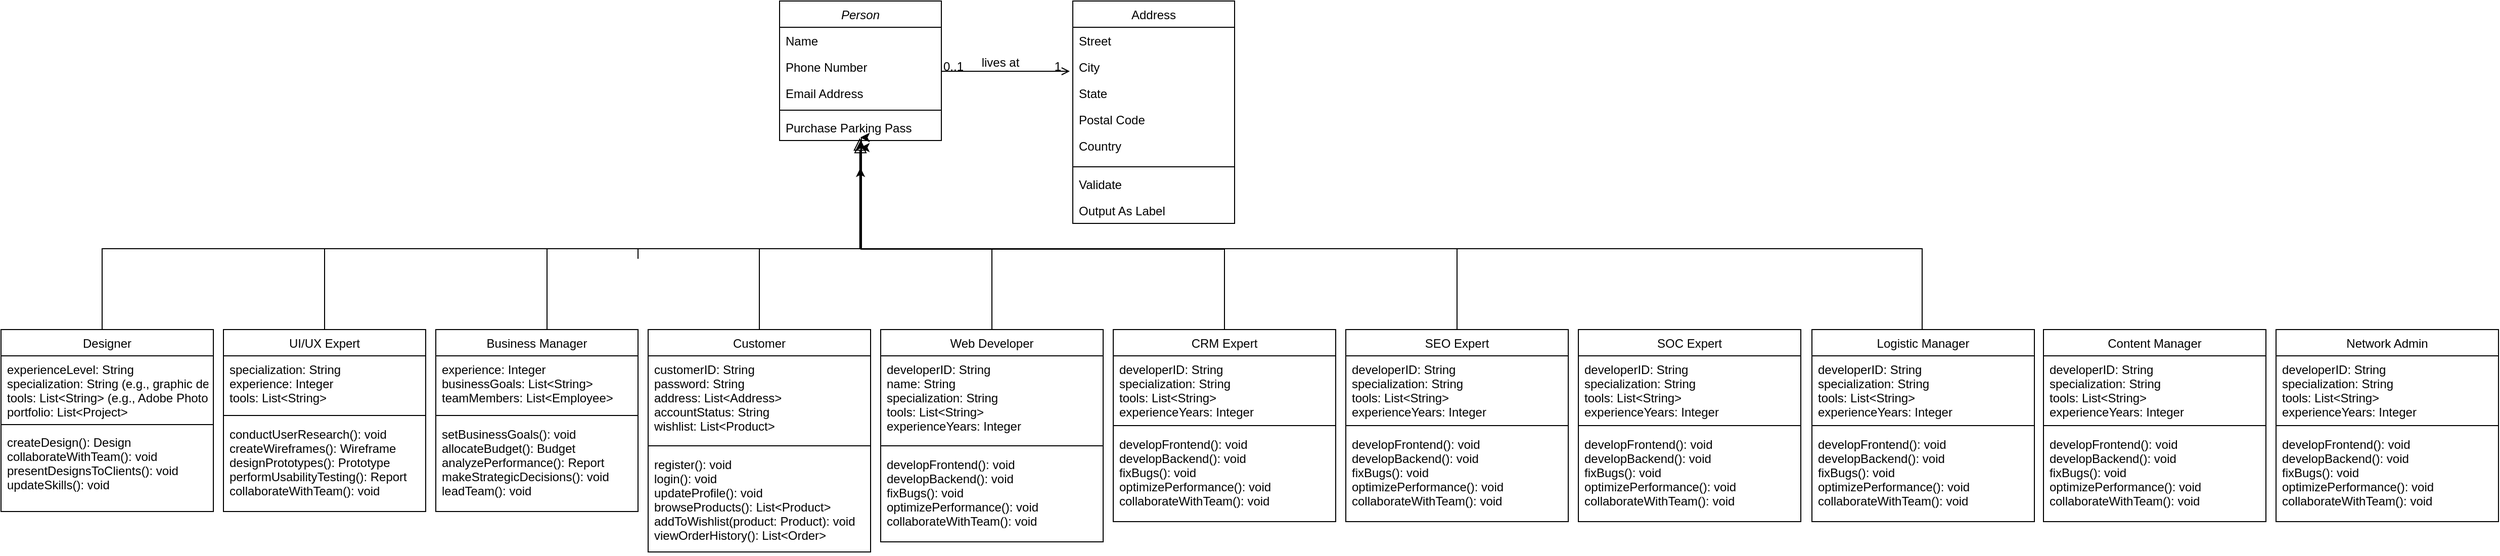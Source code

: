 <mxfile version="25.0.3">
  <diagram id="C5RBs43oDa-KdzZeNtuy" name="Page-1">
    <mxGraphModel dx="3047" dy="1089" grid="1" gridSize="10" guides="1" tooltips="1" connect="1" arrows="1" fold="1" page="1" pageScale="1" pageWidth="827" pageHeight="1169" math="0" shadow="0">
      <root>
        <mxCell id="WIyWlLk6GJQsqaUBKTNV-0" />
        <mxCell id="WIyWlLk6GJQsqaUBKTNV-1" parent="WIyWlLk6GJQsqaUBKTNV-0" />
        <mxCell id="zkfFHV4jXpPFQw0GAbJ--0" value="Person" style="swimlane;fontStyle=2;align=center;verticalAlign=top;childLayout=stackLayout;horizontal=1;startSize=26;horizontalStack=0;resizeParent=1;resizeLast=0;collapsible=1;marginBottom=0;rounded=0;shadow=0;strokeWidth=1;" parent="WIyWlLk6GJQsqaUBKTNV-1" vertex="1">
          <mxGeometry x="220" y="25" width="160" height="138" as="geometry">
            <mxRectangle x="230" y="140" width="160" height="26" as="alternateBounds" />
          </mxGeometry>
        </mxCell>
        <mxCell id="zkfFHV4jXpPFQw0GAbJ--1" value="Name" style="text;align=left;verticalAlign=top;spacingLeft=4;spacingRight=4;overflow=hidden;rotatable=0;points=[[0,0.5],[1,0.5]];portConstraint=eastwest;" parent="zkfFHV4jXpPFQw0GAbJ--0" vertex="1">
          <mxGeometry y="26" width="160" height="26" as="geometry" />
        </mxCell>
        <mxCell id="zkfFHV4jXpPFQw0GAbJ--2" value="Phone Number" style="text;align=left;verticalAlign=top;spacingLeft=4;spacingRight=4;overflow=hidden;rotatable=0;points=[[0,0.5],[1,0.5]];portConstraint=eastwest;rounded=0;shadow=0;html=0;" parent="zkfFHV4jXpPFQw0GAbJ--0" vertex="1">
          <mxGeometry y="52" width="160" height="26" as="geometry" />
        </mxCell>
        <mxCell id="zkfFHV4jXpPFQw0GAbJ--3" value="Email Address" style="text;align=left;verticalAlign=top;spacingLeft=4;spacingRight=4;overflow=hidden;rotatable=0;points=[[0,0.5],[1,0.5]];portConstraint=eastwest;rounded=0;shadow=0;html=0;" parent="zkfFHV4jXpPFQw0GAbJ--0" vertex="1">
          <mxGeometry y="78" width="160" height="26" as="geometry" />
        </mxCell>
        <mxCell id="zkfFHV4jXpPFQw0GAbJ--4" value="" style="line;html=1;strokeWidth=1;align=left;verticalAlign=middle;spacingTop=-1;spacingLeft=3;spacingRight=3;rotatable=0;labelPosition=right;points=[];portConstraint=eastwest;" parent="zkfFHV4jXpPFQw0GAbJ--0" vertex="1">
          <mxGeometry y="104" width="160" height="8" as="geometry" />
        </mxCell>
        <mxCell id="zkfFHV4jXpPFQw0GAbJ--5" value="Purchase Parking Pass" style="text;align=left;verticalAlign=top;spacingLeft=4;spacingRight=4;overflow=hidden;rotatable=0;points=[[0,0.5],[1,0.5]];portConstraint=eastwest;" parent="zkfFHV4jXpPFQw0GAbJ--0" vertex="1">
          <mxGeometry y="112" width="160" height="26" as="geometry" />
        </mxCell>
        <mxCell id="zkfFHV4jXpPFQw0GAbJ--12" value="" style="endArrow=block;endSize=10;endFill=0;shadow=0;strokeWidth=1;rounded=0;curved=0;edgeStyle=elbowEdgeStyle;elbow=vertical;entryX=0.496;entryY=0.904;entryDx=0;entryDy=0;entryPerimeter=0;exitX=0.5;exitY=0;exitDx=0;exitDy=0;" parent="WIyWlLk6GJQsqaUBKTNV-1" source="uVCkZXbU1l8BYYQpr-TJ-55" target="zkfFHV4jXpPFQw0GAbJ--5" edge="1">
          <mxGeometry width="160" relative="1" as="geometry">
            <mxPoint x="299.75" y="360" as="sourcePoint" />
            <mxPoint x="299.75" y="188" as="targetPoint" />
            <Array as="points">
              <mxPoint x="299.75" y="270" />
            </Array>
          </mxGeometry>
        </mxCell>
        <mxCell id="zkfFHV4jXpPFQw0GAbJ--16" value="" style="endArrow=block;endSize=10;endFill=0;shadow=0;strokeWidth=1;rounded=0;curved=0;edgeStyle=elbowEdgeStyle;elbow=vertical;" parent="WIyWlLk6GJQsqaUBKTNV-1" target="zkfFHV4jXpPFQw0GAbJ--0" edge="1">
          <mxGeometry width="160" relative="1" as="geometry">
            <mxPoint x="-10" y="350" as="sourcePoint" />
            <mxPoint x="310" y="271" as="targetPoint" />
            <Array as="points">
              <mxPoint x="190" y="270" />
            </Array>
          </mxGeometry>
        </mxCell>
        <mxCell id="zkfFHV4jXpPFQw0GAbJ--17" value="Address" style="swimlane;fontStyle=0;align=center;verticalAlign=top;childLayout=stackLayout;horizontal=1;startSize=26;horizontalStack=0;resizeParent=1;resizeLast=0;collapsible=1;marginBottom=0;rounded=0;shadow=0;strokeWidth=1;" parent="WIyWlLk6GJQsqaUBKTNV-1" vertex="1">
          <mxGeometry x="510" y="25" width="160" height="220" as="geometry">
            <mxRectangle x="550" y="140" width="160" height="26" as="alternateBounds" />
          </mxGeometry>
        </mxCell>
        <mxCell id="zkfFHV4jXpPFQw0GAbJ--18" value="Street" style="text;align=left;verticalAlign=top;spacingLeft=4;spacingRight=4;overflow=hidden;rotatable=0;points=[[0,0.5],[1,0.5]];portConstraint=eastwest;" parent="zkfFHV4jXpPFQw0GAbJ--17" vertex="1">
          <mxGeometry y="26" width="160" height="26" as="geometry" />
        </mxCell>
        <mxCell id="zkfFHV4jXpPFQw0GAbJ--19" value="City" style="text;align=left;verticalAlign=top;spacingLeft=4;spacingRight=4;overflow=hidden;rotatable=0;points=[[0,0.5],[1,0.5]];portConstraint=eastwest;rounded=0;shadow=0;html=0;" parent="zkfFHV4jXpPFQw0GAbJ--17" vertex="1">
          <mxGeometry y="52" width="160" height="26" as="geometry" />
        </mxCell>
        <mxCell id="zkfFHV4jXpPFQw0GAbJ--20" value="State" style="text;align=left;verticalAlign=top;spacingLeft=4;spacingRight=4;overflow=hidden;rotatable=0;points=[[0,0.5],[1,0.5]];portConstraint=eastwest;rounded=0;shadow=0;html=0;" parent="zkfFHV4jXpPFQw0GAbJ--17" vertex="1">
          <mxGeometry y="78" width="160" height="26" as="geometry" />
        </mxCell>
        <mxCell id="zkfFHV4jXpPFQw0GAbJ--21" value="Postal Code" style="text;align=left;verticalAlign=top;spacingLeft=4;spacingRight=4;overflow=hidden;rotatable=0;points=[[0,0.5],[1,0.5]];portConstraint=eastwest;rounded=0;shadow=0;html=0;" parent="zkfFHV4jXpPFQw0GAbJ--17" vertex="1">
          <mxGeometry y="104" width="160" height="26" as="geometry" />
        </mxCell>
        <mxCell id="zkfFHV4jXpPFQw0GAbJ--22" value="Country" style="text;align=left;verticalAlign=top;spacingLeft=4;spacingRight=4;overflow=hidden;rotatable=0;points=[[0,0.5],[1,0.5]];portConstraint=eastwest;rounded=0;shadow=0;html=0;" parent="zkfFHV4jXpPFQw0GAbJ--17" vertex="1">
          <mxGeometry y="130" width="160" height="30" as="geometry" />
        </mxCell>
        <mxCell id="zkfFHV4jXpPFQw0GAbJ--23" value="" style="line;html=1;strokeWidth=1;align=left;verticalAlign=middle;spacingTop=-1;spacingLeft=3;spacingRight=3;rotatable=0;labelPosition=right;points=[];portConstraint=eastwest;" parent="zkfFHV4jXpPFQw0GAbJ--17" vertex="1">
          <mxGeometry y="160" width="160" height="8" as="geometry" />
        </mxCell>
        <mxCell id="zkfFHV4jXpPFQw0GAbJ--24" value="Validate" style="text;align=left;verticalAlign=top;spacingLeft=4;spacingRight=4;overflow=hidden;rotatable=0;points=[[0,0.5],[1,0.5]];portConstraint=eastwest;" parent="zkfFHV4jXpPFQw0GAbJ--17" vertex="1">
          <mxGeometry y="168" width="160" height="26" as="geometry" />
        </mxCell>
        <mxCell id="zkfFHV4jXpPFQw0GAbJ--25" value="Output As Label" style="text;align=left;verticalAlign=top;spacingLeft=4;spacingRight=4;overflow=hidden;rotatable=0;points=[[0,0.5],[1,0.5]];portConstraint=eastwest;" parent="zkfFHV4jXpPFQw0GAbJ--17" vertex="1">
          <mxGeometry y="194" width="160" height="26" as="geometry" />
        </mxCell>
        <mxCell id="zkfFHV4jXpPFQw0GAbJ--26" value="" style="endArrow=open;shadow=0;strokeWidth=1;rounded=0;curved=0;endFill=1;edgeStyle=elbowEdgeStyle;elbow=vertical;" parent="WIyWlLk6GJQsqaUBKTNV-1" source="zkfFHV4jXpPFQw0GAbJ--0" edge="1">
          <mxGeometry x="0.5" y="41" relative="1" as="geometry">
            <mxPoint x="380" y="167" as="sourcePoint" />
            <mxPoint x="507" y="94.538" as="targetPoint" />
            <mxPoint x="-40" y="32" as="offset" />
          </mxGeometry>
        </mxCell>
        <mxCell id="zkfFHV4jXpPFQw0GAbJ--27" value="0..1" style="resizable=0;align=left;verticalAlign=bottom;labelBackgroundColor=none;fontSize=12;" parent="zkfFHV4jXpPFQw0GAbJ--26" connectable="0" vertex="1">
          <mxGeometry x="-1" relative="1" as="geometry">
            <mxPoint y="4" as="offset" />
          </mxGeometry>
        </mxCell>
        <mxCell id="zkfFHV4jXpPFQw0GAbJ--28" value="1" style="resizable=0;align=right;verticalAlign=bottom;labelBackgroundColor=none;fontSize=12;" parent="zkfFHV4jXpPFQw0GAbJ--26" connectable="0" vertex="1">
          <mxGeometry x="1" relative="1" as="geometry">
            <mxPoint x="-7" y="4" as="offset" />
          </mxGeometry>
        </mxCell>
        <mxCell id="zkfFHV4jXpPFQw0GAbJ--29" value="lives at" style="text;html=1;resizable=0;points=[];;align=center;verticalAlign=middle;labelBackgroundColor=none;rounded=0;shadow=0;strokeWidth=1;fontSize=12;" parent="zkfFHV4jXpPFQw0GAbJ--26" vertex="1" connectable="0">
          <mxGeometry x="0.5" y="49" relative="1" as="geometry">
            <mxPoint x="-38" y="40" as="offset" />
          </mxGeometry>
        </mxCell>
        <mxCell id="uVCkZXbU1l8BYYQpr-TJ-6" value="UI/UX Expert" style="swimlane;fontStyle=0;align=center;verticalAlign=top;childLayout=stackLayout;horizontal=1;startSize=26;horizontalStack=0;resizeParent=1;resizeLast=0;collapsible=1;marginBottom=0;rounded=0;shadow=0;strokeWidth=1;" vertex="1" parent="WIyWlLk6GJQsqaUBKTNV-1">
          <mxGeometry x="-330" y="350" width="200" height="180" as="geometry">
            <mxRectangle x="130" y="380" width="160" height="26" as="alternateBounds" />
          </mxGeometry>
        </mxCell>
        <mxCell id="uVCkZXbU1l8BYYQpr-TJ-8" value="specialization: String&#xa;experience: Integer&#xa;tools: List&lt;String&gt;" style="text;align=left;verticalAlign=top;spacingLeft=4;spacingRight=4;overflow=hidden;rotatable=0;points=[[0,0.5],[1,0.5]];portConstraint=eastwest;rounded=0;shadow=0;html=0;" vertex="1" parent="uVCkZXbU1l8BYYQpr-TJ-6">
          <mxGeometry y="26" width="200" height="54" as="geometry" />
        </mxCell>
        <mxCell id="uVCkZXbU1l8BYYQpr-TJ-9" value="" style="line;html=1;strokeWidth=1;align=left;verticalAlign=middle;spacingTop=-1;spacingLeft=3;spacingRight=3;rotatable=0;labelPosition=right;points=[];portConstraint=eastwest;" vertex="1" parent="uVCkZXbU1l8BYYQpr-TJ-6">
          <mxGeometry y="80" width="200" height="10" as="geometry" />
        </mxCell>
        <mxCell id="uVCkZXbU1l8BYYQpr-TJ-10" value="conductUserResearch(): void&#xa;createWireframes(): Wireframe&#xa;designPrototypes(): Prototype&#xa;performUsabilityTesting(): Report&#xa;collaborateWithTeam(): void" style="text;align=left;verticalAlign=top;spacingLeft=4;spacingRight=4;overflow=hidden;rotatable=0;points=[[0,0.5],[1,0.5]];portConstraint=eastwest;fontStyle=0" vertex="1" parent="uVCkZXbU1l8BYYQpr-TJ-6">
          <mxGeometry y="90" width="200" height="90" as="geometry" />
        </mxCell>
        <mxCell id="uVCkZXbU1l8BYYQpr-TJ-47" style="edgeStyle=orthogonalEdgeStyle;rounded=0;orthogonalLoop=1;jettySize=auto;html=1;exitX=0.5;exitY=0;exitDx=0;exitDy=0;" edge="1" parent="WIyWlLk6GJQsqaUBKTNV-1" source="uVCkZXbU1l8BYYQpr-TJ-60">
          <mxGeometry relative="1" as="geometry">
            <mxPoint x="300" y="160" as="targetPoint" />
            <mxPoint x="435" y="350" as="sourcePoint" />
            <Array as="points">
              <mxPoint x="430" y="270" />
              <mxPoint x="301" y="270" />
              <mxPoint x="301" y="160" />
            </Array>
          </mxGeometry>
        </mxCell>
        <mxCell id="uVCkZXbU1l8BYYQpr-TJ-48" style="edgeStyle=orthogonalEdgeStyle;rounded=0;orthogonalLoop=1;jettySize=auto;html=1;exitX=0.5;exitY=0;exitDx=0;exitDy=0;" edge="1" parent="WIyWlLk6GJQsqaUBKTNV-1" source="uVCkZXbU1l8BYYQpr-TJ-72">
          <mxGeometry relative="1" as="geometry">
            <mxPoint x="300" y="160" as="targetPoint" />
            <mxPoint x="860" y="350" as="sourcePoint" />
            <Array as="points">
              <mxPoint x="890" y="270" />
              <mxPoint x="301" y="270" />
              <mxPoint x="301" y="160" />
            </Array>
          </mxGeometry>
        </mxCell>
        <mxCell id="uVCkZXbU1l8BYYQpr-TJ-50" style="edgeStyle=orthogonalEdgeStyle;rounded=0;orthogonalLoop=1;jettySize=auto;html=1;exitX=0.5;exitY=0;exitDx=0;exitDy=0;entryX=0.502;entryY=1.026;entryDx=0;entryDy=0;entryPerimeter=0;" edge="1" parent="WIyWlLk6GJQsqaUBKTNV-1" source="uVCkZXbU1l8BYYQpr-TJ-80" target="zkfFHV4jXpPFQw0GAbJ--5">
          <mxGeometry relative="1" as="geometry">
            <mxPoint x="300" y="190" as="targetPoint" />
            <mxPoint x="1420" y="360" as="sourcePoint" />
            <Array as="points">
              <mxPoint x="1351" y="360" />
              <mxPoint x="1350" y="360" />
              <mxPoint x="1350" y="270" />
              <mxPoint x="300" y="270" />
            </Array>
          </mxGeometry>
        </mxCell>
        <mxCell id="uVCkZXbU1l8BYYQpr-TJ-46" style="edgeStyle=orthogonalEdgeStyle;rounded=0;orthogonalLoop=1;jettySize=auto;html=1;exitX=0.5;exitY=0;exitDx=0;exitDy=0;" edge="1" parent="WIyWlLk6GJQsqaUBKTNV-1" source="uVCkZXbU1l8BYYQpr-TJ-36">
          <mxGeometry relative="1" as="geometry">
            <mxPoint x="300" y="170" as="targetPoint" />
            <Array as="points">
              <mxPoint x="-450" y="270" />
              <mxPoint x="301" y="270" />
              <mxPoint x="301" y="170" />
            </Array>
          </mxGeometry>
        </mxCell>
        <mxCell id="uVCkZXbU1l8BYYQpr-TJ-36" value="Designer" style="swimlane;fontStyle=0;align=center;verticalAlign=top;childLayout=stackLayout;horizontal=1;startSize=26;horizontalStack=0;resizeParent=1;resizeLast=0;collapsible=1;marginBottom=0;rounded=0;shadow=0;strokeWidth=1;" vertex="1" parent="WIyWlLk6GJQsqaUBKTNV-1">
          <mxGeometry x="-550" y="350" width="210" height="180" as="geometry">
            <mxRectangle x="130" y="380" width="160" height="26" as="alternateBounds" />
          </mxGeometry>
        </mxCell>
        <mxCell id="uVCkZXbU1l8BYYQpr-TJ-37" value="experienceLevel: String&#xa;specialization: String (e.g., graphic design, product design)&#xa;tools: List&lt;String&gt; (e.g., Adobe Photoshop, Illustrator, Figma)&#xa;portfolio: List&lt;Project&gt;" style="text;align=left;verticalAlign=top;spacingLeft=4;spacingRight=4;overflow=hidden;rotatable=0;points=[[0,0.5],[1,0.5]];portConstraint=eastwest;" vertex="1" parent="uVCkZXbU1l8BYYQpr-TJ-36">
          <mxGeometry y="26" width="210" height="64" as="geometry" />
        </mxCell>
        <mxCell id="uVCkZXbU1l8BYYQpr-TJ-39" value="" style="line;html=1;strokeWidth=1;align=left;verticalAlign=middle;spacingTop=-1;spacingLeft=3;spacingRight=3;rotatable=0;labelPosition=right;points=[];portConstraint=eastwest;" vertex="1" parent="uVCkZXbU1l8BYYQpr-TJ-36">
          <mxGeometry y="90" width="210" height="8" as="geometry" />
        </mxCell>
        <mxCell id="uVCkZXbU1l8BYYQpr-TJ-40" value="createDesign(): Design&#xa;collaborateWithTeam(): void&#xa;presentDesignsToClients(): void&#xa;updateSkills(): void" style="text;align=left;verticalAlign=top;spacingLeft=4;spacingRight=4;overflow=hidden;rotatable=0;points=[[0,0.5],[1,0.5]];portConstraint=eastwest;fontStyle=0" vertex="1" parent="uVCkZXbU1l8BYYQpr-TJ-36">
          <mxGeometry y="98" width="210" height="62" as="geometry" />
        </mxCell>
        <mxCell id="uVCkZXbU1l8BYYQpr-TJ-44" value="" style="endArrow=none;html=1;rounded=0;entryX=0.5;entryY=0;entryDx=0;entryDy=0;edgeStyle=orthogonalEdgeStyle;" edge="1" parent="WIyWlLk6GJQsqaUBKTNV-1" target="uVCkZXbU1l8BYYQpr-TJ-6">
          <mxGeometry width="50" height="50" relative="1" as="geometry">
            <mxPoint x="80" y="280" as="sourcePoint" />
            <mxPoint x="260" y="490" as="targetPoint" />
            <Array as="points">
              <mxPoint x="80" y="270" />
              <mxPoint x="-230" y="270" />
            </Array>
          </mxGeometry>
        </mxCell>
        <mxCell id="uVCkZXbU1l8BYYQpr-TJ-51" value="Business Manager" style="swimlane;fontStyle=0;align=center;verticalAlign=top;childLayout=stackLayout;horizontal=1;startSize=26;horizontalStack=0;resizeParent=1;resizeLast=0;collapsible=1;marginBottom=0;rounded=0;shadow=0;strokeWidth=1;" vertex="1" parent="WIyWlLk6GJQsqaUBKTNV-1">
          <mxGeometry x="-120" y="350" width="200" height="180" as="geometry">
            <mxRectangle x="130" y="380" width="160" height="26" as="alternateBounds" />
          </mxGeometry>
        </mxCell>
        <mxCell id="uVCkZXbU1l8BYYQpr-TJ-52" value="experience: Integer&#xa;businessGoals: List&lt;String&gt;&#xa;teamMembers: List&lt;Employee&gt;" style="text;align=left;verticalAlign=top;spacingLeft=4;spacingRight=4;overflow=hidden;rotatable=0;points=[[0,0.5],[1,0.5]];portConstraint=eastwest;rounded=0;shadow=0;html=0;" vertex="1" parent="uVCkZXbU1l8BYYQpr-TJ-51">
          <mxGeometry y="26" width="200" height="54" as="geometry" />
        </mxCell>
        <mxCell id="uVCkZXbU1l8BYYQpr-TJ-53" value="" style="line;html=1;strokeWidth=1;align=left;verticalAlign=middle;spacingTop=-1;spacingLeft=3;spacingRight=3;rotatable=0;labelPosition=right;points=[];portConstraint=eastwest;" vertex="1" parent="uVCkZXbU1l8BYYQpr-TJ-51">
          <mxGeometry y="80" width="200" height="10" as="geometry" />
        </mxCell>
        <mxCell id="uVCkZXbU1l8BYYQpr-TJ-54" value="setBusinessGoals(): void&#xa;allocateBudget(): Budget&#xa;analyzePerformance(): Report&#xa;makeStrategicDecisions(): void&#xa;leadTeam(): void" style="text;align=left;verticalAlign=top;spacingLeft=4;spacingRight=4;overflow=hidden;rotatable=0;points=[[0,0.5],[1,0.5]];portConstraint=eastwest;fontStyle=0" vertex="1" parent="uVCkZXbU1l8BYYQpr-TJ-51">
          <mxGeometry y="90" width="200" height="90" as="geometry" />
        </mxCell>
        <mxCell id="uVCkZXbU1l8BYYQpr-TJ-55" value="Customer" style="swimlane;fontStyle=0;align=center;verticalAlign=top;childLayout=stackLayout;horizontal=1;startSize=26;horizontalStack=0;resizeParent=1;resizeLast=0;collapsible=1;marginBottom=0;rounded=0;shadow=0;strokeWidth=1;" vertex="1" parent="WIyWlLk6GJQsqaUBKTNV-1">
          <mxGeometry x="90" y="350" width="220" height="220" as="geometry">
            <mxRectangle x="130" y="380" width="160" height="26" as="alternateBounds" />
          </mxGeometry>
        </mxCell>
        <mxCell id="uVCkZXbU1l8BYYQpr-TJ-56" value="customerID: String&#xa;password: String&#xa;address: List&lt;Address&gt;&#xa;accountStatus: String&#xa;wishlist: List&lt;Product&gt;" style="text;align=left;verticalAlign=top;spacingLeft=4;spacingRight=4;overflow=hidden;rotatable=0;points=[[0,0.5],[1,0.5]];portConstraint=eastwest;rounded=0;shadow=0;html=0;" vertex="1" parent="uVCkZXbU1l8BYYQpr-TJ-55">
          <mxGeometry y="26" width="220" height="84" as="geometry" />
        </mxCell>
        <mxCell id="uVCkZXbU1l8BYYQpr-TJ-57" value="" style="line;html=1;strokeWidth=1;align=left;verticalAlign=middle;spacingTop=-1;spacingLeft=3;spacingRight=3;rotatable=0;labelPosition=right;points=[];portConstraint=eastwest;" vertex="1" parent="uVCkZXbU1l8BYYQpr-TJ-55">
          <mxGeometry y="110" width="220" height="10" as="geometry" />
        </mxCell>
        <mxCell id="uVCkZXbU1l8BYYQpr-TJ-58" value="register(): void&#xa;login(): void&#xa;updateProfile(): void&#xa;browseProducts(): List&lt;Product&gt;&#xa;addToWishlist(product: Product): void&#xa;viewOrderHistory(): List&lt;Order&gt;" style="text;align=left;verticalAlign=top;spacingLeft=4;spacingRight=4;overflow=hidden;rotatable=0;points=[[0,0.5],[1,0.5]];portConstraint=eastwest;fontStyle=0" vertex="1" parent="uVCkZXbU1l8BYYQpr-TJ-55">
          <mxGeometry y="120" width="220" height="100" as="geometry" />
        </mxCell>
        <mxCell id="uVCkZXbU1l8BYYQpr-TJ-60" value="Web Developer" style="swimlane;fontStyle=0;align=center;verticalAlign=top;childLayout=stackLayout;horizontal=1;startSize=26;horizontalStack=0;resizeParent=1;resizeLast=0;collapsible=1;marginBottom=0;rounded=0;shadow=0;strokeWidth=1;" vertex="1" parent="WIyWlLk6GJQsqaUBKTNV-1">
          <mxGeometry x="320" y="350" width="220" height="210" as="geometry">
            <mxRectangle x="130" y="380" width="160" height="26" as="alternateBounds" />
          </mxGeometry>
        </mxCell>
        <mxCell id="uVCkZXbU1l8BYYQpr-TJ-61" value="developerID: String&#xa;name: String&#xa;specialization: String &#xa;tools: List&lt;String&gt;&#xa;experienceYears: Integer" style="text;align=left;verticalAlign=top;spacingLeft=4;spacingRight=4;overflow=hidden;rotatable=0;points=[[0,0.5],[1,0.5]];portConstraint=eastwest;rounded=0;shadow=0;html=0;" vertex="1" parent="uVCkZXbU1l8BYYQpr-TJ-60">
          <mxGeometry y="26" width="220" height="84" as="geometry" />
        </mxCell>
        <mxCell id="uVCkZXbU1l8BYYQpr-TJ-62" value="" style="line;html=1;strokeWidth=1;align=left;verticalAlign=middle;spacingTop=-1;spacingLeft=3;spacingRight=3;rotatable=0;labelPosition=right;points=[];portConstraint=eastwest;" vertex="1" parent="uVCkZXbU1l8BYYQpr-TJ-60">
          <mxGeometry y="110" width="220" height="10" as="geometry" />
        </mxCell>
        <mxCell id="uVCkZXbU1l8BYYQpr-TJ-63" value="developFrontend(): void&#xa;developBackend(): void&#xa;fixBugs(): void&#xa;optimizePerformance(): void&#xa;collaborateWithTeam(): void" style="text;align=left;verticalAlign=top;spacingLeft=4;spacingRight=4;overflow=hidden;rotatable=0;points=[[0,0.5],[1,0.5]];portConstraint=eastwest;fontStyle=0" vertex="1" parent="uVCkZXbU1l8BYYQpr-TJ-60">
          <mxGeometry y="120" width="220" height="90" as="geometry" />
        </mxCell>
        <mxCell id="uVCkZXbU1l8BYYQpr-TJ-70" style="edgeStyle=orthogonalEdgeStyle;rounded=0;orthogonalLoop=1;jettySize=auto;html=1;exitX=0.5;exitY=0;exitDx=0;exitDy=0;" edge="1" parent="WIyWlLk6GJQsqaUBKTNV-1" source="uVCkZXbU1l8BYYQpr-TJ-66">
          <mxGeometry relative="1" as="geometry">
            <mxPoint x="300" y="190" as="targetPoint" />
          </mxGeometry>
        </mxCell>
        <mxCell id="uVCkZXbU1l8BYYQpr-TJ-66" value="CRM Expert" style="swimlane;fontStyle=0;align=center;verticalAlign=top;childLayout=stackLayout;horizontal=1;startSize=26;horizontalStack=0;resizeParent=1;resizeLast=0;collapsible=1;marginBottom=0;rounded=0;shadow=0;strokeWidth=1;" vertex="1" parent="WIyWlLk6GJQsqaUBKTNV-1">
          <mxGeometry x="550" y="350" width="220" height="190" as="geometry">
            <mxRectangle x="130" y="380" width="160" height="26" as="alternateBounds" />
          </mxGeometry>
        </mxCell>
        <mxCell id="uVCkZXbU1l8BYYQpr-TJ-67" value="developerID: String&#xa;specialization: String &#xa;tools: List&lt;String&gt;&#xa;experienceYears: Integer" style="text;align=left;verticalAlign=top;spacingLeft=4;spacingRight=4;overflow=hidden;rotatable=0;points=[[0,0.5],[1,0.5]];portConstraint=eastwest;rounded=0;shadow=0;html=0;" vertex="1" parent="uVCkZXbU1l8BYYQpr-TJ-66">
          <mxGeometry y="26" width="220" height="64" as="geometry" />
        </mxCell>
        <mxCell id="uVCkZXbU1l8BYYQpr-TJ-68" value="" style="line;html=1;strokeWidth=1;align=left;verticalAlign=middle;spacingTop=-1;spacingLeft=3;spacingRight=3;rotatable=0;labelPosition=right;points=[];portConstraint=eastwest;" vertex="1" parent="uVCkZXbU1l8BYYQpr-TJ-66">
          <mxGeometry y="90" width="220" height="10" as="geometry" />
        </mxCell>
        <mxCell id="uVCkZXbU1l8BYYQpr-TJ-69" value="developFrontend(): void&#xa;developBackend(): void&#xa;fixBugs(): void&#xa;optimizePerformance(): void&#xa;collaborateWithTeam(): void" style="text;align=left;verticalAlign=top;spacingLeft=4;spacingRight=4;overflow=hidden;rotatable=0;points=[[0,0.5],[1,0.5]];portConstraint=eastwest;fontStyle=0" vertex="1" parent="uVCkZXbU1l8BYYQpr-TJ-66">
          <mxGeometry y="100" width="220" height="90" as="geometry" />
        </mxCell>
        <mxCell id="uVCkZXbU1l8BYYQpr-TJ-72" value="SEO Expert" style="swimlane;fontStyle=0;align=center;verticalAlign=top;childLayout=stackLayout;horizontal=1;startSize=26;horizontalStack=0;resizeParent=1;resizeLast=0;collapsible=1;marginBottom=0;rounded=0;shadow=0;strokeWidth=1;" vertex="1" parent="WIyWlLk6GJQsqaUBKTNV-1">
          <mxGeometry x="780" y="350" width="220" height="190" as="geometry">
            <mxRectangle x="130" y="380" width="160" height="26" as="alternateBounds" />
          </mxGeometry>
        </mxCell>
        <mxCell id="uVCkZXbU1l8BYYQpr-TJ-73" value="developerID: String&#xa;specialization: String &#xa;tools: List&lt;String&gt;&#xa;experienceYears: Integer" style="text;align=left;verticalAlign=top;spacingLeft=4;spacingRight=4;overflow=hidden;rotatable=0;points=[[0,0.5],[1,0.5]];portConstraint=eastwest;rounded=0;shadow=0;html=0;" vertex="1" parent="uVCkZXbU1l8BYYQpr-TJ-72">
          <mxGeometry y="26" width="220" height="64" as="geometry" />
        </mxCell>
        <mxCell id="uVCkZXbU1l8BYYQpr-TJ-74" value="" style="line;html=1;strokeWidth=1;align=left;verticalAlign=middle;spacingTop=-1;spacingLeft=3;spacingRight=3;rotatable=0;labelPosition=right;points=[];portConstraint=eastwest;" vertex="1" parent="uVCkZXbU1l8BYYQpr-TJ-72">
          <mxGeometry y="90" width="220" height="10" as="geometry" />
        </mxCell>
        <mxCell id="uVCkZXbU1l8BYYQpr-TJ-75" value="developFrontend(): void&#xa;developBackend(): void&#xa;fixBugs(): void&#xa;optimizePerformance(): void&#xa;collaborateWithTeam(): void" style="text;align=left;verticalAlign=top;spacingLeft=4;spacingRight=4;overflow=hidden;rotatable=0;points=[[0,0.5],[1,0.5]];portConstraint=eastwest;fontStyle=0" vertex="1" parent="uVCkZXbU1l8BYYQpr-TJ-72">
          <mxGeometry y="100" width="220" height="90" as="geometry" />
        </mxCell>
        <mxCell id="uVCkZXbU1l8BYYQpr-TJ-76" value="SOC Expert" style="swimlane;fontStyle=0;align=center;verticalAlign=top;childLayout=stackLayout;horizontal=1;startSize=26;horizontalStack=0;resizeParent=1;resizeLast=0;collapsible=1;marginBottom=0;rounded=0;shadow=0;strokeWidth=1;" vertex="1" parent="WIyWlLk6GJQsqaUBKTNV-1">
          <mxGeometry x="1010" y="350" width="220" height="190" as="geometry">
            <mxRectangle x="130" y="380" width="160" height="26" as="alternateBounds" />
          </mxGeometry>
        </mxCell>
        <mxCell id="uVCkZXbU1l8BYYQpr-TJ-77" value="developerID: String&#xa;specialization: String &#xa;tools: List&lt;String&gt;&#xa;experienceYears: Integer" style="text;align=left;verticalAlign=top;spacingLeft=4;spacingRight=4;overflow=hidden;rotatable=0;points=[[0,0.5],[1,0.5]];portConstraint=eastwest;rounded=0;shadow=0;html=0;" vertex="1" parent="uVCkZXbU1l8BYYQpr-TJ-76">
          <mxGeometry y="26" width="220" height="64" as="geometry" />
        </mxCell>
        <mxCell id="uVCkZXbU1l8BYYQpr-TJ-78" value="" style="line;html=1;strokeWidth=1;align=left;verticalAlign=middle;spacingTop=-1;spacingLeft=3;spacingRight=3;rotatable=0;labelPosition=right;points=[];portConstraint=eastwest;" vertex="1" parent="uVCkZXbU1l8BYYQpr-TJ-76">
          <mxGeometry y="90" width="220" height="10" as="geometry" />
        </mxCell>
        <mxCell id="uVCkZXbU1l8BYYQpr-TJ-79" value="developFrontend(): void&#xa;developBackend(): void&#xa;fixBugs(): void&#xa;optimizePerformance(): void&#xa;collaborateWithTeam(): void" style="text;align=left;verticalAlign=top;spacingLeft=4;spacingRight=4;overflow=hidden;rotatable=0;points=[[0,0.5],[1,0.5]];portConstraint=eastwest;fontStyle=0" vertex="1" parent="uVCkZXbU1l8BYYQpr-TJ-76">
          <mxGeometry y="100" width="220" height="90" as="geometry" />
        </mxCell>
        <mxCell id="uVCkZXbU1l8BYYQpr-TJ-80" value="Logistic Manager" style="swimlane;fontStyle=0;align=center;verticalAlign=top;childLayout=stackLayout;horizontal=1;startSize=26;horizontalStack=0;resizeParent=1;resizeLast=0;collapsible=1;marginBottom=0;rounded=0;shadow=0;strokeWidth=1;" vertex="1" parent="WIyWlLk6GJQsqaUBKTNV-1">
          <mxGeometry x="1241" y="350" width="220" height="190" as="geometry">
            <mxRectangle x="130" y="380" width="160" height="26" as="alternateBounds" />
          </mxGeometry>
        </mxCell>
        <mxCell id="uVCkZXbU1l8BYYQpr-TJ-81" value="developerID: String&#xa;specialization: String &#xa;tools: List&lt;String&gt;&#xa;experienceYears: Integer" style="text;align=left;verticalAlign=top;spacingLeft=4;spacingRight=4;overflow=hidden;rotatable=0;points=[[0,0.5],[1,0.5]];portConstraint=eastwest;rounded=0;shadow=0;html=0;" vertex="1" parent="uVCkZXbU1l8BYYQpr-TJ-80">
          <mxGeometry y="26" width="220" height="64" as="geometry" />
        </mxCell>
        <mxCell id="uVCkZXbU1l8BYYQpr-TJ-82" value="" style="line;html=1;strokeWidth=1;align=left;verticalAlign=middle;spacingTop=-1;spacingLeft=3;spacingRight=3;rotatable=0;labelPosition=right;points=[];portConstraint=eastwest;" vertex="1" parent="uVCkZXbU1l8BYYQpr-TJ-80">
          <mxGeometry y="90" width="220" height="10" as="geometry" />
        </mxCell>
        <mxCell id="uVCkZXbU1l8BYYQpr-TJ-83" value="developFrontend(): void&#xa;developBackend(): void&#xa;fixBugs(): void&#xa;optimizePerformance(): void&#xa;collaborateWithTeam(): void" style="text;align=left;verticalAlign=top;spacingLeft=4;spacingRight=4;overflow=hidden;rotatable=0;points=[[0,0.5],[1,0.5]];portConstraint=eastwest;fontStyle=0" vertex="1" parent="uVCkZXbU1l8BYYQpr-TJ-80">
          <mxGeometry y="100" width="220" height="90" as="geometry" />
        </mxCell>
        <mxCell id="uVCkZXbU1l8BYYQpr-TJ-84" value="Content Manager" style="swimlane;fontStyle=0;align=center;verticalAlign=top;childLayout=stackLayout;horizontal=1;startSize=26;horizontalStack=0;resizeParent=1;resizeLast=0;collapsible=1;marginBottom=0;rounded=0;shadow=0;strokeWidth=1;" vertex="1" parent="WIyWlLk6GJQsqaUBKTNV-1">
          <mxGeometry x="1470" y="350" width="220" height="190" as="geometry">
            <mxRectangle x="130" y="380" width="160" height="26" as="alternateBounds" />
          </mxGeometry>
        </mxCell>
        <mxCell id="uVCkZXbU1l8BYYQpr-TJ-85" value="developerID: String&#xa;specialization: String &#xa;tools: List&lt;String&gt;&#xa;experienceYears: Integer" style="text;align=left;verticalAlign=top;spacingLeft=4;spacingRight=4;overflow=hidden;rotatable=0;points=[[0,0.5],[1,0.5]];portConstraint=eastwest;rounded=0;shadow=0;html=0;" vertex="1" parent="uVCkZXbU1l8BYYQpr-TJ-84">
          <mxGeometry y="26" width="220" height="64" as="geometry" />
        </mxCell>
        <mxCell id="uVCkZXbU1l8BYYQpr-TJ-86" value="" style="line;html=1;strokeWidth=1;align=left;verticalAlign=middle;spacingTop=-1;spacingLeft=3;spacingRight=3;rotatable=0;labelPosition=right;points=[];portConstraint=eastwest;" vertex="1" parent="uVCkZXbU1l8BYYQpr-TJ-84">
          <mxGeometry y="90" width="220" height="10" as="geometry" />
        </mxCell>
        <mxCell id="uVCkZXbU1l8BYYQpr-TJ-87" value="developFrontend(): void&#xa;developBackend(): void&#xa;fixBugs(): void&#xa;optimizePerformance(): void&#xa;collaborateWithTeam(): void" style="text;align=left;verticalAlign=top;spacingLeft=4;spacingRight=4;overflow=hidden;rotatable=0;points=[[0,0.5],[1,0.5]];portConstraint=eastwest;fontStyle=0" vertex="1" parent="uVCkZXbU1l8BYYQpr-TJ-84">
          <mxGeometry y="100" width="220" height="90" as="geometry" />
        </mxCell>
        <mxCell id="uVCkZXbU1l8BYYQpr-TJ-88" value="Network Admin" style="swimlane;fontStyle=0;align=center;verticalAlign=top;childLayout=stackLayout;horizontal=1;startSize=26;horizontalStack=0;resizeParent=1;resizeLast=0;collapsible=1;marginBottom=0;rounded=0;shadow=0;strokeWidth=1;" vertex="1" parent="WIyWlLk6GJQsqaUBKTNV-1">
          <mxGeometry x="1700" y="350" width="220" height="190" as="geometry">
            <mxRectangle x="130" y="380" width="160" height="26" as="alternateBounds" />
          </mxGeometry>
        </mxCell>
        <mxCell id="uVCkZXbU1l8BYYQpr-TJ-89" value="developerID: String&#xa;specialization: String &#xa;tools: List&lt;String&gt;&#xa;experienceYears: Integer" style="text;align=left;verticalAlign=top;spacingLeft=4;spacingRight=4;overflow=hidden;rotatable=0;points=[[0,0.5],[1,0.5]];portConstraint=eastwest;rounded=0;shadow=0;html=0;" vertex="1" parent="uVCkZXbU1l8BYYQpr-TJ-88">
          <mxGeometry y="26" width="220" height="64" as="geometry" />
        </mxCell>
        <mxCell id="uVCkZXbU1l8BYYQpr-TJ-90" value="" style="line;html=1;strokeWidth=1;align=left;verticalAlign=middle;spacingTop=-1;spacingLeft=3;spacingRight=3;rotatable=0;labelPosition=right;points=[];portConstraint=eastwest;" vertex="1" parent="uVCkZXbU1l8BYYQpr-TJ-88">
          <mxGeometry y="90" width="220" height="10" as="geometry" />
        </mxCell>
        <mxCell id="uVCkZXbU1l8BYYQpr-TJ-91" value="developFrontend(): void&#xa;developBackend(): void&#xa;fixBugs(): void&#xa;optimizePerformance(): void&#xa;collaborateWithTeam(): void" style="text;align=left;verticalAlign=top;spacingLeft=4;spacingRight=4;overflow=hidden;rotatable=0;points=[[0,0.5],[1,0.5]];portConstraint=eastwest;fontStyle=0" vertex="1" parent="uVCkZXbU1l8BYYQpr-TJ-88">
          <mxGeometry y="100" width="220" height="90" as="geometry" />
        </mxCell>
      </root>
    </mxGraphModel>
  </diagram>
</mxfile>
